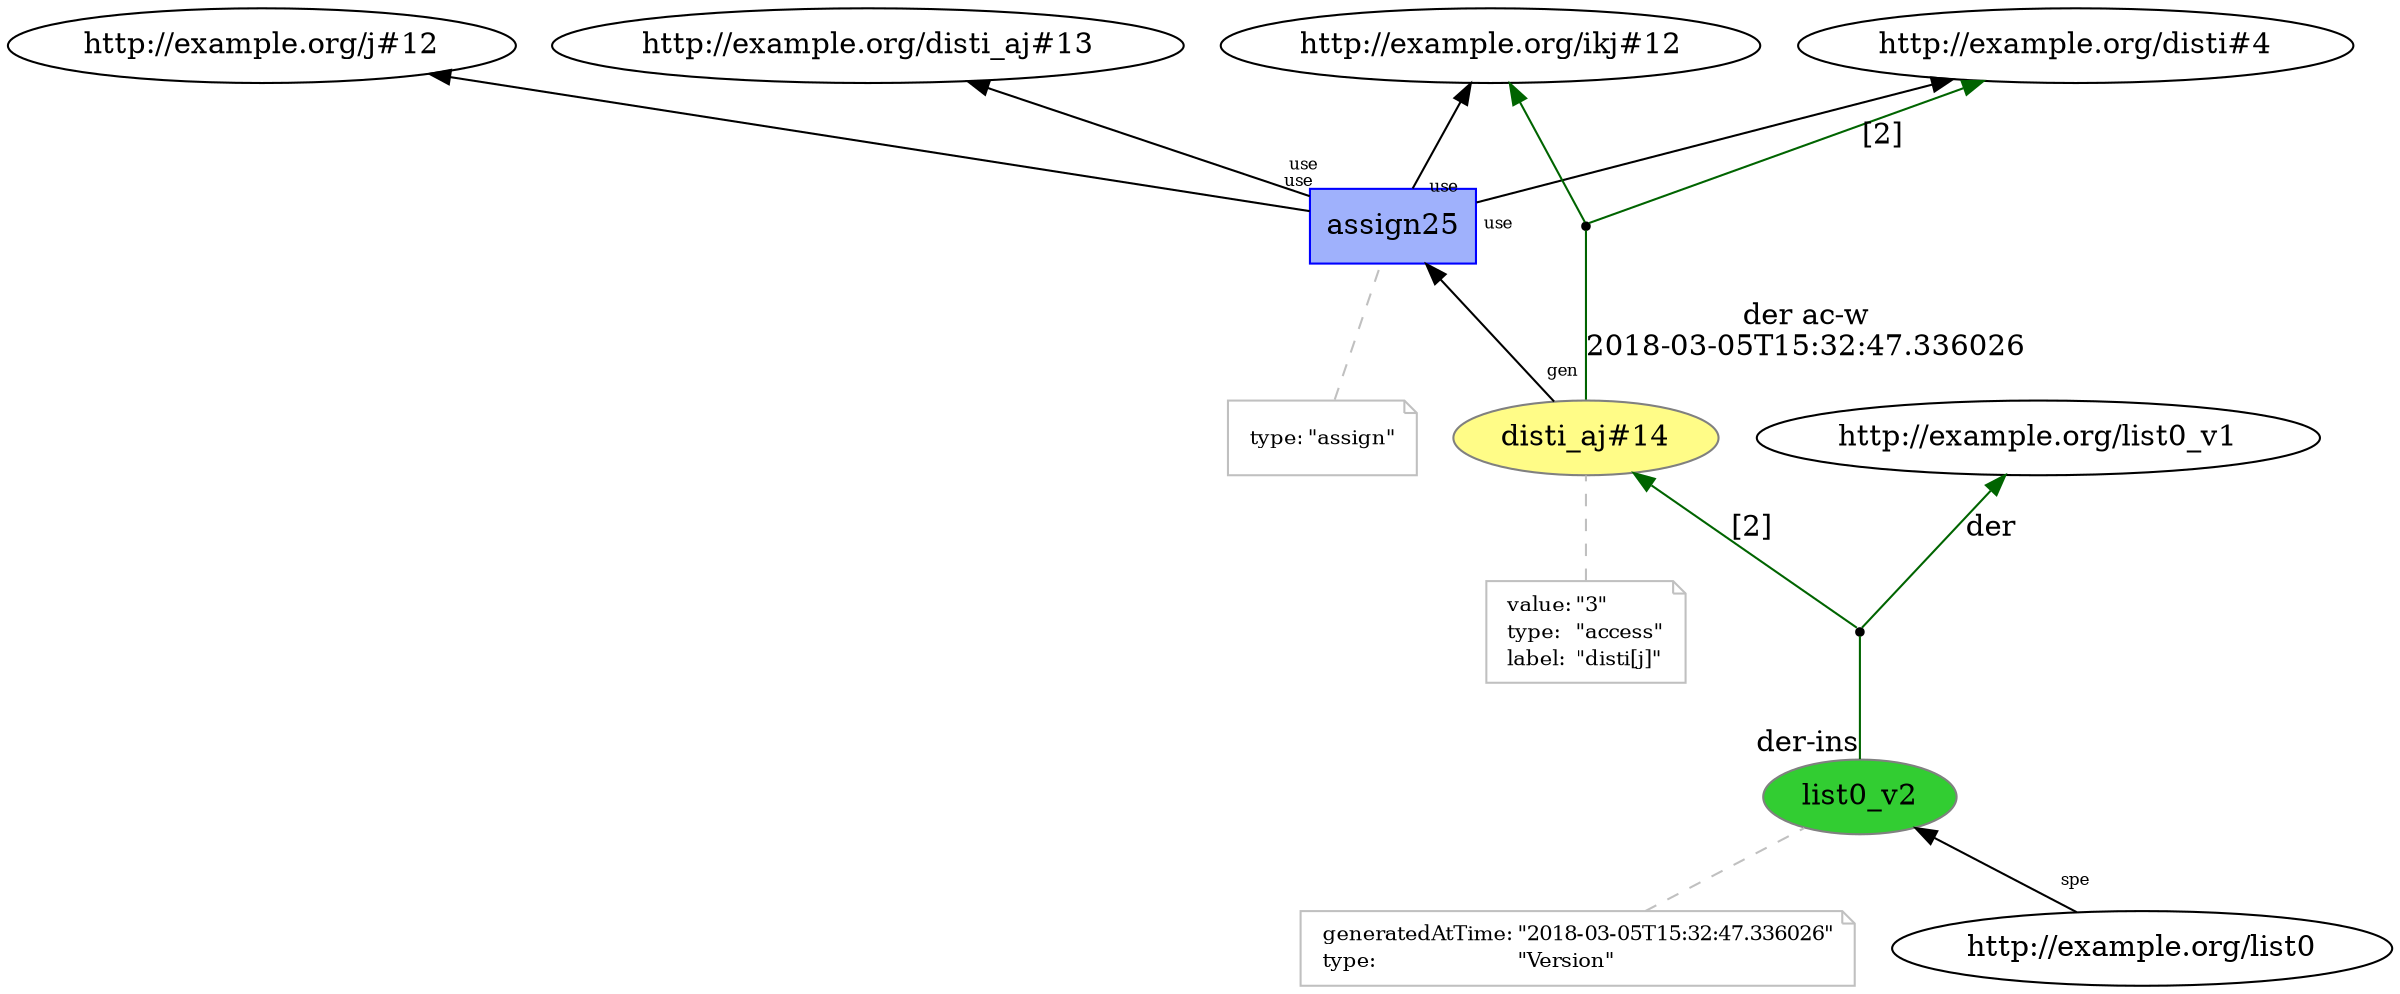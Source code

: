 digraph "PROV" { size="16,12"; rankdir="BT";
"http://example.org/disti_aj#14" [fillcolor="#FFFC87",color="#808080",style="filled",label="disti_aj#14",URL="http://example.org/disti_aj#14"]
"-attrs0" [color="gray",shape="note",fontsize="10",fontcolor="black",label=<<TABLE cellpadding="0" border="0">
	<TR>
	    <TD align="left">value:</TD>
	    <TD align="left">&quot;3&quot;</TD>
	</TR>
	<TR>
	    <TD align="left">type:</TD>
	    <TD align="left">&quot;access&quot;</TD>
	</TR>
	<TR>
	    <TD align="left">label:</TD>
	    <TD align="left">&quot;disti[j]&quot;</TD>
	</TR>
</TABLE>>]
"-attrs0" -> "http://example.org/disti_aj#14" [color="gray",style="dashed",arrowhead="none"]
"http://example.org/list0_v2" [fillcolor="#32CD32",color="#808080",style="filled",label="list0_v2",URL="http://example.org/list0_v2"]
"-attrs1" [color="gray",shape="note",fontsize="10",fontcolor="black",label=<<TABLE cellpadding="0" border="0">
	<TR>
	    <TD align="left">generatedAtTime:</TD>
	    <TD align="left">&quot;2018-03-05T15:32:47.336026&quot;</TD>
	</TR>
	<TR>
	    <TD align="left">type:</TD>
	    <TD align="left">&quot;Version&quot;</TD>
	</TR>
</TABLE>>]
"-attrs1" -> "http://example.org/list0_v2" [color="gray",style="dashed",arrowhead="none"]
"bn0" [shape="point",label=""]
"http://example.org/list0_v2" -> "bn0" [arrowhead="none",taillabel="der-ins",color="darkgreen"]
"bn0" -> "http://example.org/list0_v1" [labelfontsize="8",labeldistance="1.5",color="darkgreen",labelangle="60.0",rotation="20",label="der"]
"bn0" -> "http://example.org/disti_aj#14" [labelfontsize="8",labeldistance="1.5",color="darkgreen",labelangle="60.0",rotation="20",label="[2]"]
"http://example.org/list0" -> "http://example.org/list0_v2" [labelfontsize="8",labeldistance="1.5",labelangle="60.0",rotation="20",taillabel="spe"]
"http://example.org/assign25" [fillcolor="#9FB1FC",color="#0000FF",shape="polygon",sides="4",style="filled",label="assign25",URL="http://example.org/assign25"]
"-attrs2" [color="gray",shape="note",fontsize="10",fontcolor="black",label=<<TABLE cellpadding="0" border="0">
	<TR>
	    <TD align="left">type:</TD>
	    <TD align="left">&quot;assign&quot;</TD>
	</TR>
</TABLE>>]
"-attrs2" -> "http://example.org/assign25" [color="gray",style="dashed",arrowhead="none"]
"http://example.org/assign25" -> "http://example.org/ikj#12" [labelfontsize="8",labeldistance="1.5",labelangle="60.0",rotation="20",taillabel="use"]
"bn1" [shape="point",label=""]
"http://example.org/disti_aj#14" -> "bn1" [arrowhead="none",label="der ac-w
2018-03-05T15:32:47.336026",color="darkgreen"]
"bn1" -> "http://example.org/disti#4" [labelfontsize="8",labeldistance="1.5",color="darkgreen",labelangle="60.0",rotation="20",label="[2]"]
"bn1" -> "http://example.org/ikj#12" [color="darkgreen"]
"http://example.org/disti_aj#14" -> "http://example.org/assign25" [labelfontsize="8",labeldistance="1.5",labelangle="60.0",rotation="20",taillabel="gen"]
"http://example.org/assign25" -> "http://example.org/disti#4" [labelfontsize="8",labeldistance="1.5",labelangle="60.0",rotation="20",taillabel="use"]
"http://example.org/assign25" -> "http://example.org/j#12" [labelfontsize="8",labeldistance="1.5",labelangle="60.0",rotation="20",taillabel="use"]
"http://example.org/assign25" -> "http://example.org/disti_aj#13" [labelfontsize="8",labeldistance="1.5",labelangle="60.0",rotation="20",taillabel="use"]
}